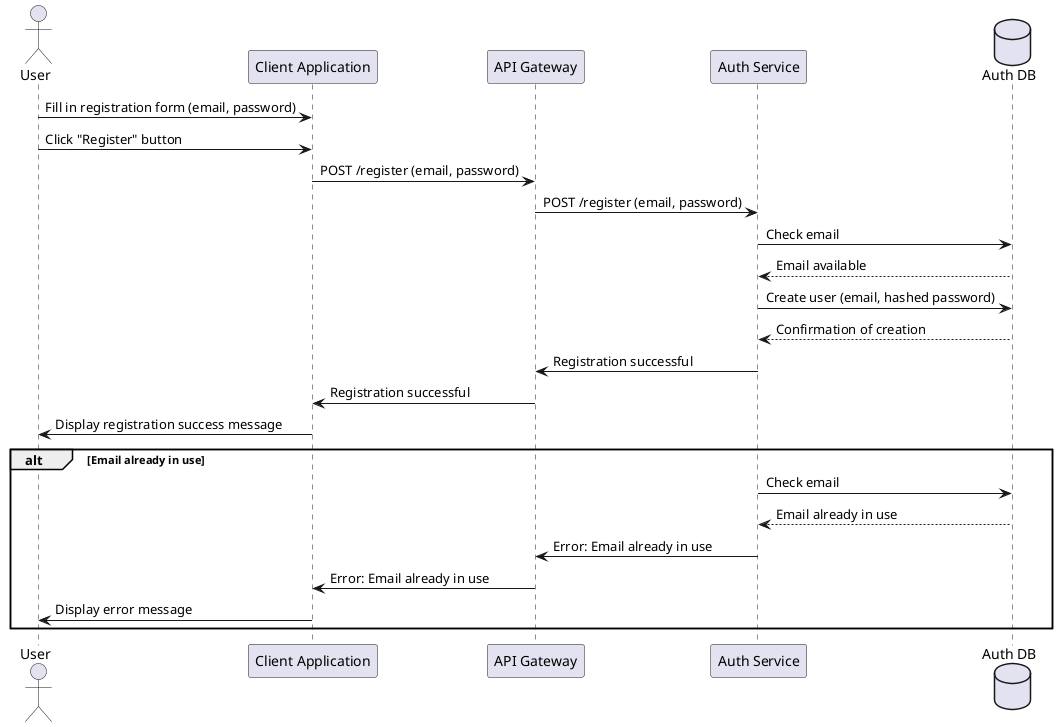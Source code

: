 @startuml
actor User
participant "Client Application" as ClientApp
participant "API Gateway" as APIGW
participant "Auth Service" as AuthSvc
database "Auth DB" as AuthDB

User -> ClientApp: Fill in registration form (email, password)
User -> ClientApp: Click "Register" button
ClientApp -> APIGW: POST /register (email, password)
APIGW -> AuthSvc: POST /register (email, password)
AuthSvc -> AuthDB: Check email
AuthDB --> AuthSvc: Email available
AuthSvc -> AuthDB: Create user (email, hashed password)
AuthDB --> AuthSvc: Confirmation of creation
AuthSvc -> APIGW: Registration successful
APIGW -> ClientApp: Registration successful
ClientApp -> User: Display registration success message

alt Email already in use
    AuthSvc -> AuthDB: Check email
    AuthDB --> AuthSvc: Email already in use
    AuthSvc -> APIGW: Error: Email already in use
    APIGW -> ClientApp: Error: Email already in use
    ClientApp -> User: Display error message
end
@enduml
